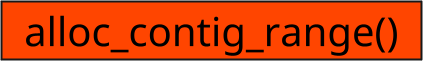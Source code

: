 @startuml
scale 1/5

skinparam Component {
    Style rectangle
    FontSize 200
    BorderThickness 10
    BackgroundColor OrangeRed
}

[  alloc_contig_range()  ]
@enduml

